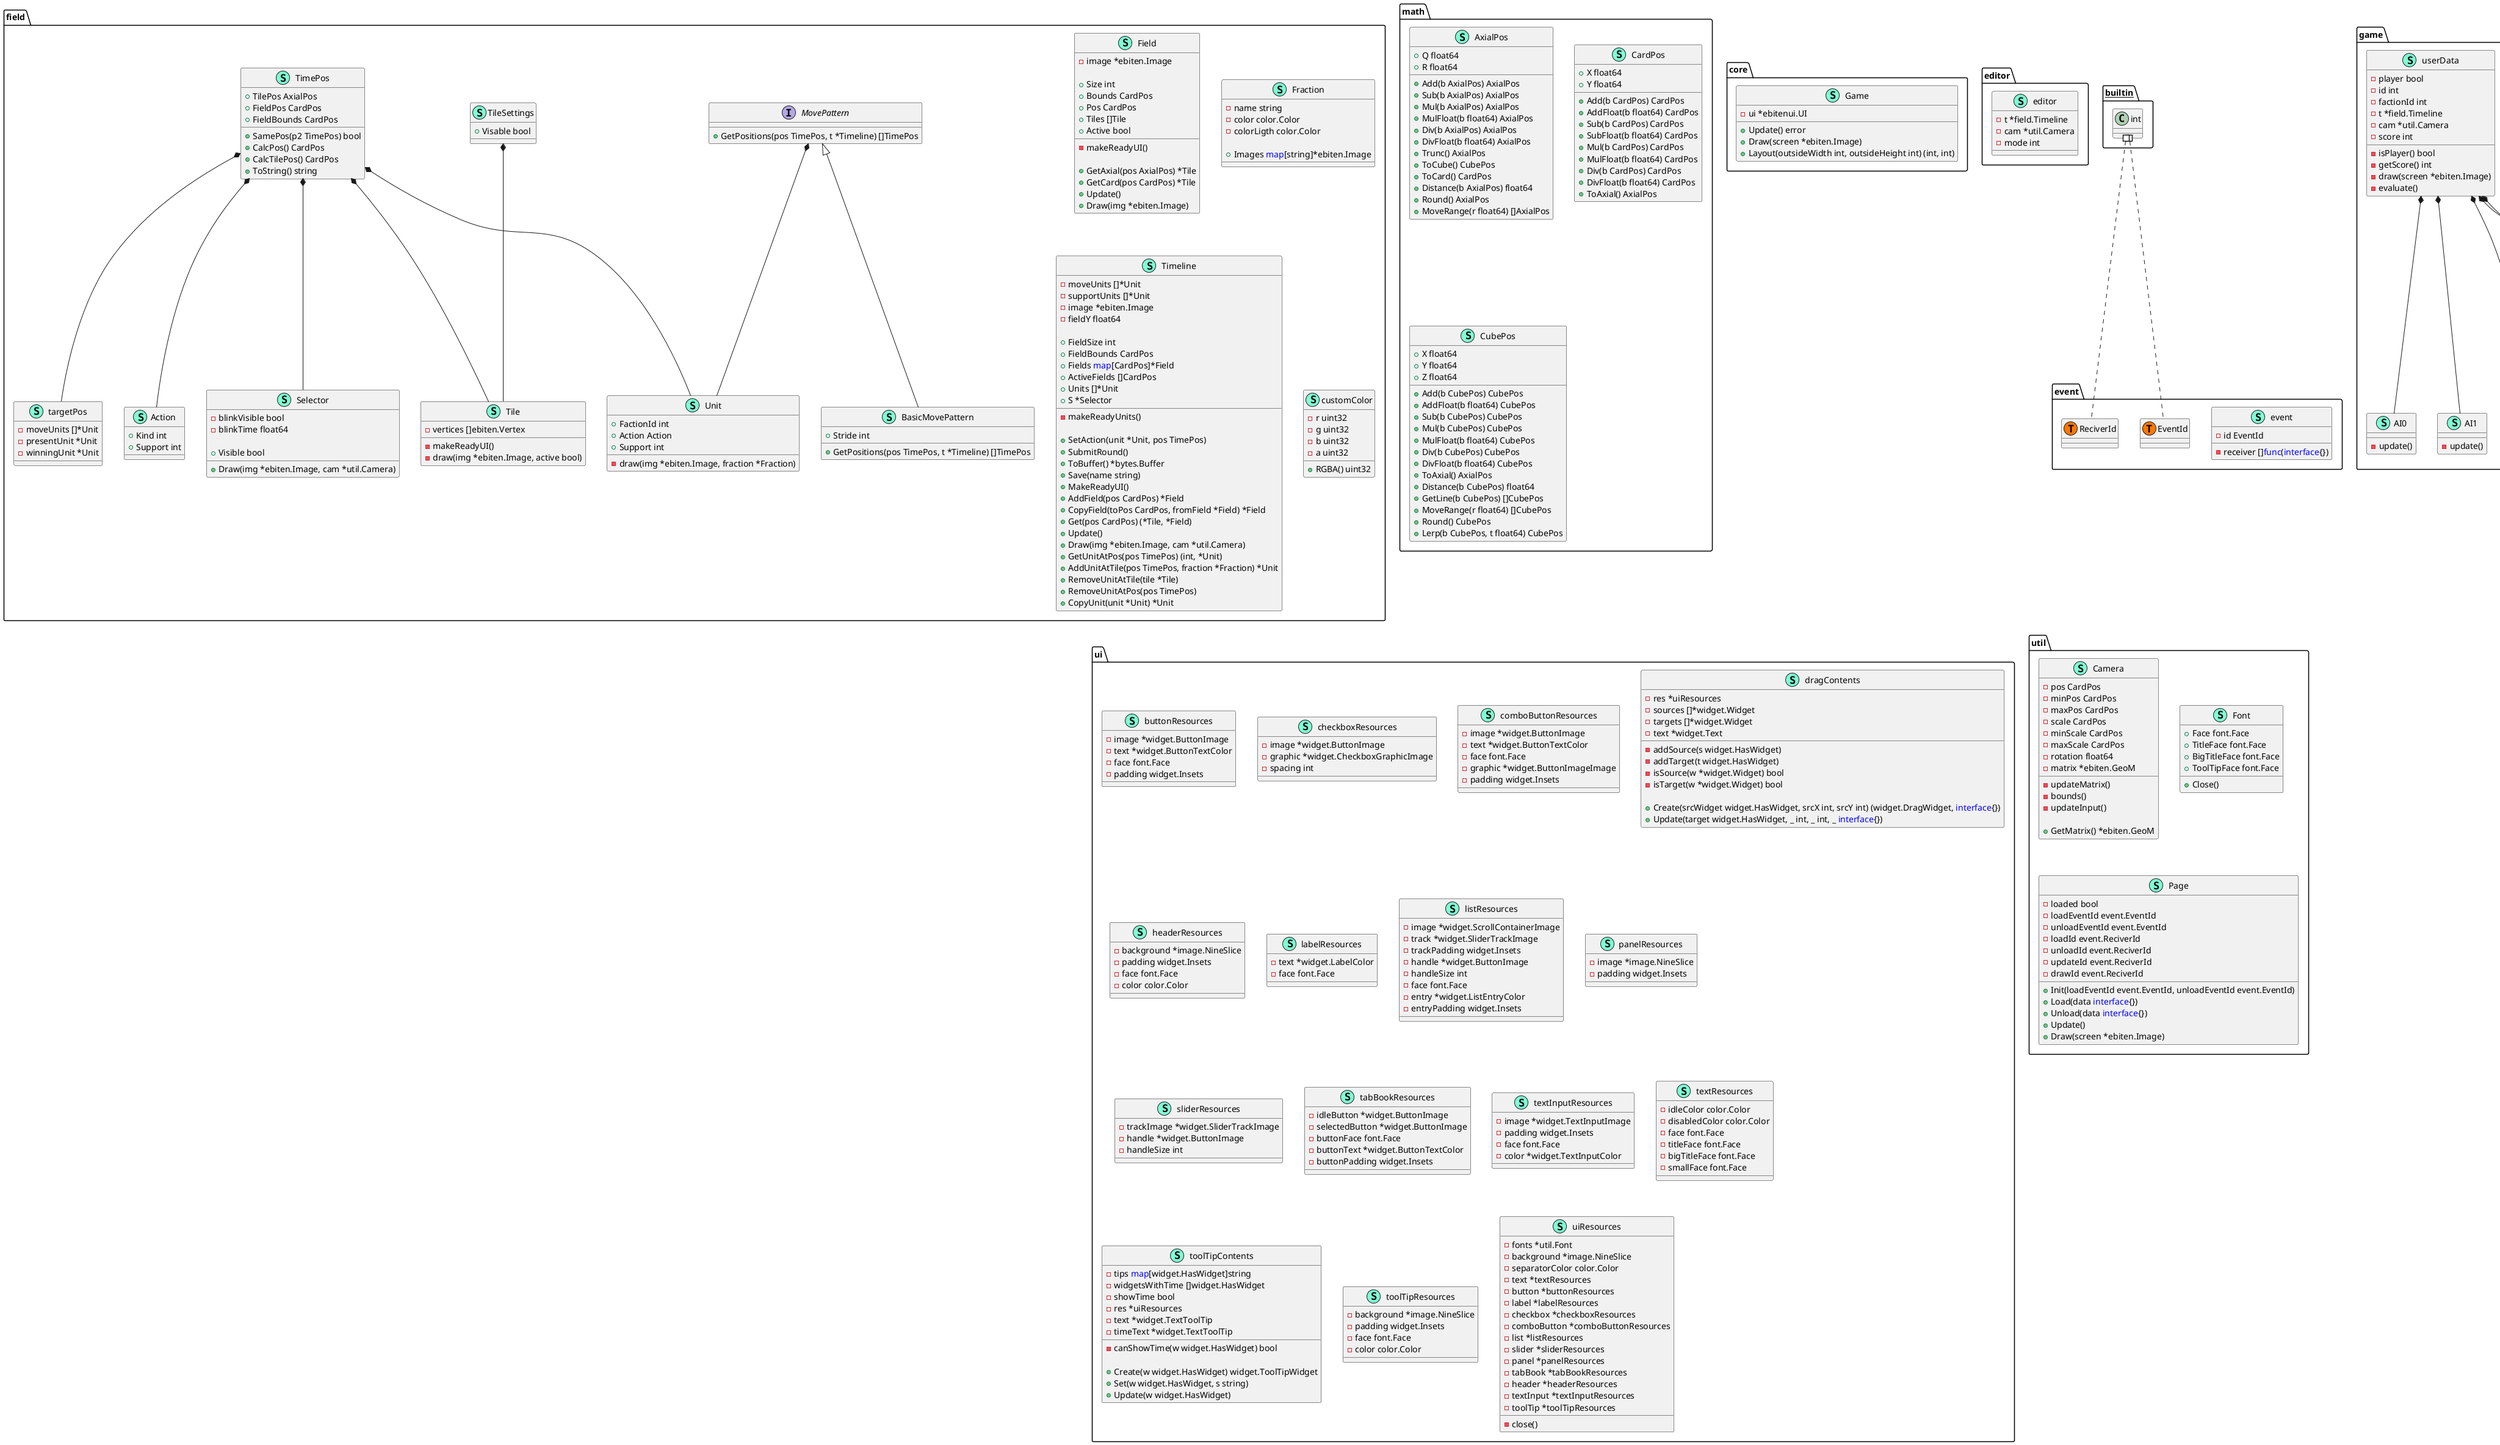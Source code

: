 @startuml
namespace core {
    class Game << (S,Aquamarine) >> {
        - ui *ebitenui.UI

        + Update() error
        + Draw(screen *ebiten.Image) 
        + Layout(outsideWidth int, outsideHeight int) (int, int)

    }
}


namespace editor {
    class editor << (S,Aquamarine) >> {
        - t *field.Timeline
        - cam *util.Camera
        - mode int

    }
}


namespace event {
    class event << (S,Aquamarine) >> {
        - id EventId
        - receiver []<font color=blue>func</font>(<font color=blue>interface</font>{}) 

    }
    class event.EventId << (T, #FF7700) >>  {
    }
    class event.ReciverId << (T, #FF7700) >>  {
    }
}


namespace field {
    class Action << (S,Aquamarine) >> {
        + Kind int
        + Support int

    }
    class BasicMovePattern << (S,Aquamarine) >> {
        + Stride int

        + GetPositions(pos TimePos, t *Timeline) []TimePos

    }
    class Field << (S,Aquamarine) >> {
        - image *ebiten.Image

        + Size int
        + Bounds CardPos
        + Pos CardPos
        + Tiles []Tile
        + Active bool

        - makeReadyUI() 

        + GetAxial(pos AxialPos) *Tile
        + GetCard(pos CardPos) *Tile
        + Update() 
        + Draw(img *ebiten.Image) 

    }
    class Fraction << (S,Aquamarine) >> {
        - name string
        - color color.Color
        - colorLigth color.Color

        + Images <font color=blue>map</font>[string]*ebiten.Image

    }
    interface MovePattern  {
        + GetPositions(pos TimePos, t *Timeline) []TimePos

    }
    class Selector << (S,Aquamarine) >> {
        - blinkVisible bool
        - blinkTime float64

        + Visible bool

        + Draw(img *ebiten.Image, cam *util.Camera) 

    }
    class Tile << (S,Aquamarine) >> {
        - vertices []ebiten.Vertex

        - makeReadyUI() 
        - draw(img *ebiten.Image, active bool) 

    }
    class TileSettings << (S,Aquamarine) >> {
        + Visable bool

    }
    class TimePos << (S,Aquamarine) >> {
        + TilePos AxialPos
        + FieldPos CardPos
        + FieldBounds CardPos

        + SamePos(p2 TimePos) bool
        + CalcPos() CardPos
        + CalcTilePos() CardPos
        + ToString() string

    }
    class Timeline << (S,Aquamarine) >> {
        - moveUnits []*Unit
        - supportUnits []*Unit
        - image *ebiten.Image
        - fieldY float64

        + FieldSize int
        + FieldBounds CardPos
        + Fields <font color=blue>map</font>[CardPos]*Field
        + ActiveFields []CardPos
        + Units []*Unit
        + S *Selector

        - makeReadyUnits() 

        + SetAction(unit *Unit, pos TimePos) 
        + SubmitRound() 
        + ToBuffer() *bytes.Buffer
        + Save(name string) 
        + MakeReadyUI() 
        + AddField(pos CardPos) *Field
        + CopyField(toPos CardPos, fromField *Field) *Field
        + Get(pos CardPos) (*Tile, *Field)
        + Update() 
        + Draw(img *ebiten.Image, cam *util.Camera) 
        + GetUnitAtPos(pos TimePos) (int, *Unit)
        + AddUnitAtTile(pos TimePos, fraction *Fraction) *Unit
        + RemoveUnitAtTile(tile *Tile) 
        + RemoveUnitAtPos(pos TimePos) 
        + CopyUnit(unit *Unit) *Unit

    }
    class Unit << (S,Aquamarine) >> {
        + FactionId int
        + Action Action
        + Support int

        - draw(img *ebiten.Image, fraction *Fraction) 

    }
    class customColor << (S,Aquamarine) >> {
        - r uint32
        - g uint32
        - b uint32
        - a uint32

        + RGBA() uint32

    }
    class targetPos << (S,Aquamarine) >> {
        - moveUnits []*Unit
        - presentUnit *Unit
        - winningUnit *Unit

    }
}
"field.TimePos" *-- "field.Action"
"field.TimePos" *-- "field.Selector"
"field.TileSettings" *-- "field.Tile"
"field.TimePos" *-- "field.Tile"
"field.MovePattern" *-- "field.Unit"
"field.TimePos" *-- "field.Unit"
"field.TimePos" *-- "field.targetPos"

"field.MovePattern" <|-- "field.BasicMovePattern"

namespace game {
    class AI0 << (S,Aquamarine) >> {
        - update() 

    }
    class AI1 << (S,Aquamarine) >> {
        - update() 

    }
    class AI2 << (S,Aquamarine) >> {
        - update() 

    }
    class AI3 << (S,Aquamarine) >> {
        - tries int

        - update() 

    }
    class game << (S,Aquamarine) >> {
        - t *field.Timeline
        - cam *util.Camera
        - done bool

        - update() 
        - draw(screen *ebiten.Image) 

    }
    class player << (S,Aquamarine) >> {
        - update() 

    }
    interface user  {
        - isPlayer() bool
        - getScore() int
        - evaluate() 
        - update() 
        - draw(screen *ebiten.Image) 

    }
    class userData << (S,Aquamarine) >> {
        - player bool
        - id int
        - factionId int
        - t *field.Timeline
        - cam *util.Camera
        - score int

        - isPlayer() bool
        - getScore() int
        - draw(screen *ebiten.Image) 
        - evaluate() 

    }
}
"game.userData" *-- "game.AI0"
"game.userData" *-- "game.AI1"
"game.userData" *-- "game.AI2"
"game.userData" *-- "game.AI3"
"game.userData" *-- "game.player"


namespace math {
    class AxialPos << (S,Aquamarine) >> {
        + Q float64
        + R float64

        + Add(b AxialPos) AxialPos
        + Sub(b AxialPos) AxialPos
        + Mul(b AxialPos) AxialPos
        + MulFloat(b float64) AxialPos
        + Div(b AxialPos) AxialPos
        + DivFloat(b float64) AxialPos
        + Trunc() AxialPos
        + ToCube() CubePos
        + ToCard() CardPos
        + Distance(b AxialPos) float64
        + Round() AxialPos
        + MoveRange(r float64) []AxialPos

    }
    class CardPos << (S,Aquamarine) >> {
        + X float64
        + Y float64

        + Add(b CardPos) CardPos
        + AddFloat(b float64) CardPos
        + Sub(b CardPos) CardPos
        + SubFloat(b float64) CardPos
        + Mul(b CardPos) CardPos
        + MulFloat(b float64) CardPos
        + Div(b CardPos) CardPos
        + DivFloat(b float64) CardPos
        + ToAxial() AxialPos

    }
    class CubePos << (S,Aquamarine) >> {
        + X float64
        + Y float64
        + Z float64

        + Add(b CubePos) CubePos
        + AddFloat(b float64) CubePos
        + Sub(b CubePos) CubePos
        + Mul(b CubePos) CubePos
        + MulFloat(b float64) CubePos
        + Div(b CubePos) CubePos
        + DivFloat(b float64) CubePos
        + ToAxial() AxialPos
        + Distance(b CubePos) float64
        + GetLine(b CubePos) []CubePos
        + MoveRange(r float64) []CubePos
        + Round() CubePos
        + Lerp(b CubePos, t float64) CubePos

    }
}


namespace ui {
    class buttonResources << (S,Aquamarine) >> {
        - image *widget.ButtonImage
        - text *widget.ButtonTextColor
        - face font.Face
        - padding widget.Insets

    }
    class checkboxResources << (S,Aquamarine) >> {
        - image *widget.ButtonImage
        - graphic *widget.CheckboxGraphicImage
        - spacing int

    }
    class comboButtonResources << (S,Aquamarine) >> {
        - image *widget.ButtonImage
        - text *widget.ButtonTextColor
        - face font.Face
        - graphic *widget.ButtonImageImage
        - padding widget.Insets

    }
    class dragContents << (S,Aquamarine) >> {
        - res *uiResources
        - sources []*widget.Widget
        - targets []*widget.Widget
        - text *widget.Text

        - addSource(s widget.HasWidget) 
        - addTarget(t widget.HasWidget) 
        - isSource(w *widget.Widget) bool
        - isTarget(w *widget.Widget) bool

        + Create(srcWidget widget.HasWidget, srcX int, srcY int) (widget.DragWidget, <font color=blue>interface</font>{})
        + Update(target widget.HasWidget, _ int, _ int, _ <font color=blue>interface</font>{}) 

    }
    class headerResources << (S,Aquamarine) >> {
        - background *image.NineSlice
        - padding widget.Insets
        - face font.Face
        - color color.Color

    }
    class labelResources << (S,Aquamarine) >> {
        - text *widget.LabelColor
        - face font.Face

    }
    class listResources << (S,Aquamarine) >> {
        - image *widget.ScrollContainerImage
        - track *widget.SliderTrackImage
        - trackPadding widget.Insets
        - handle *widget.ButtonImage
        - handleSize int
        - face font.Face
        - entry *widget.ListEntryColor
        - entryPadding widget.Insets

    }
    class panelResources << (S,Aquamarine) >> {
        - image *image.NineSlice
        - padding widget.Insets

    }
    class sliderResources << (S,Aquamarine) >> {
        - trackImage *widget.SliderTrackImage
        - handle *widget.ButtonImage
        - handleSize int

    }
    class tabBookResources << (S,Aquamarine) >> {
        - idleButton *widget.ButtonImage
        - selectedButton *widget.ButtonImage
        - buttonFace font.Face
        - buttonText *widget.ButtonTextColor
        - buttonPadding widget.Insets

    }
    class textInputResources << (S,Aquamarine) >> {
        - image *widget.TextInputImage
        - padding widget.Insets
        - face font.Face
        - color *widget.TextInputColor

    }
    class textResources << (S,Aquamarine) >> {
        - idleColor color.Color
        - disabledColor color.Color
        - face font.Face
        - titleFace font.Face
        - bigTitleFace font.Face
        - smallFace font.Face

    }
    class toolTipContents << (S,Aquamarine) >> {
        - tips <font color=blue>map</font>[widget.HasWidget]string
        - widgetsWithTime []widget.HasWidget
        - showTime bool
        - res *uiResources
        - text *widget.TextToolTip
        - timeText *widget.TextToolTip

        - canShowTime(w widget.HasWidget) bool

        + Create(w widget.HasWidget) widget.ToolTipWidget
        + Set(w widget.HasWidget, s string) 
        + Update(w widget.HasWidget) 

    }
    class toolTipResources << (S,Aquamarine) >> {
        - background *image.NineSlice
        - padding widget.Insets
        - face font.Face
        - color color.Color

    }
    class uiResources << (S,Aquamarine) >> {
        - fonts *util.Font
        - background *image.NineSlice
        - separatorColor color.Color
        - text *textResources
        - button *buttonResources
        - label *labelResources
        - checkbox *checkboxResources
        - comboButton *comboButtonResources
        - list *listResources
        - slider *sliderResources
        - panel *panelResources
        - tabBook *tabBookResources
        - header *headerResources
        - textInput *textInputResources
        - toolTip *toolTipResources

        - close() 

    }
}


namespace util {
    class Camera << (S,Aquamarine) >> {
        - pos CardPos
        - minPos CardPos
        - maxPos CardPos
        - scale CardPos
        - minScale CardPos
        - maxScale CardPos
        - rotation float64
        - matrix *ebiten.GeoM

        - updateMatrix() 
        - bounds() 
        - updateInput() 

        + GetMatrix() *ebiten.GeoM

    }
    class Font << (S,Aquamarine) >> {
        + Face font.Face
        + TitleFace font.Face
        + BigTitleFace font.Face
        + ToolTipFace font.Face

        + Close() 

    }
    class Page << (S,Aquamarine) >> {
        - loaded bool
        - loadEventId event.EventId
        - unloadEventId event.EventId
        - loadId event.ReciverId
        - unloadId event.ReciverId
        - updateId event.ReciverId
        - drawId event.ReciverId

        + Init(loadEventId event.EventId, unloadEventId event.EventId) 
        + Load(data <font color=blue>interface</font>{}) 
        + Unload(data <font color=blue>interface</font>{}) 
        + Update() 
        + Draw(screen *ebiten.Image) 

    }
}


"__builtin__.int" #.. "event.EventId"
"__builtin__.int" #.. "event.ReciverId"
@enduml
